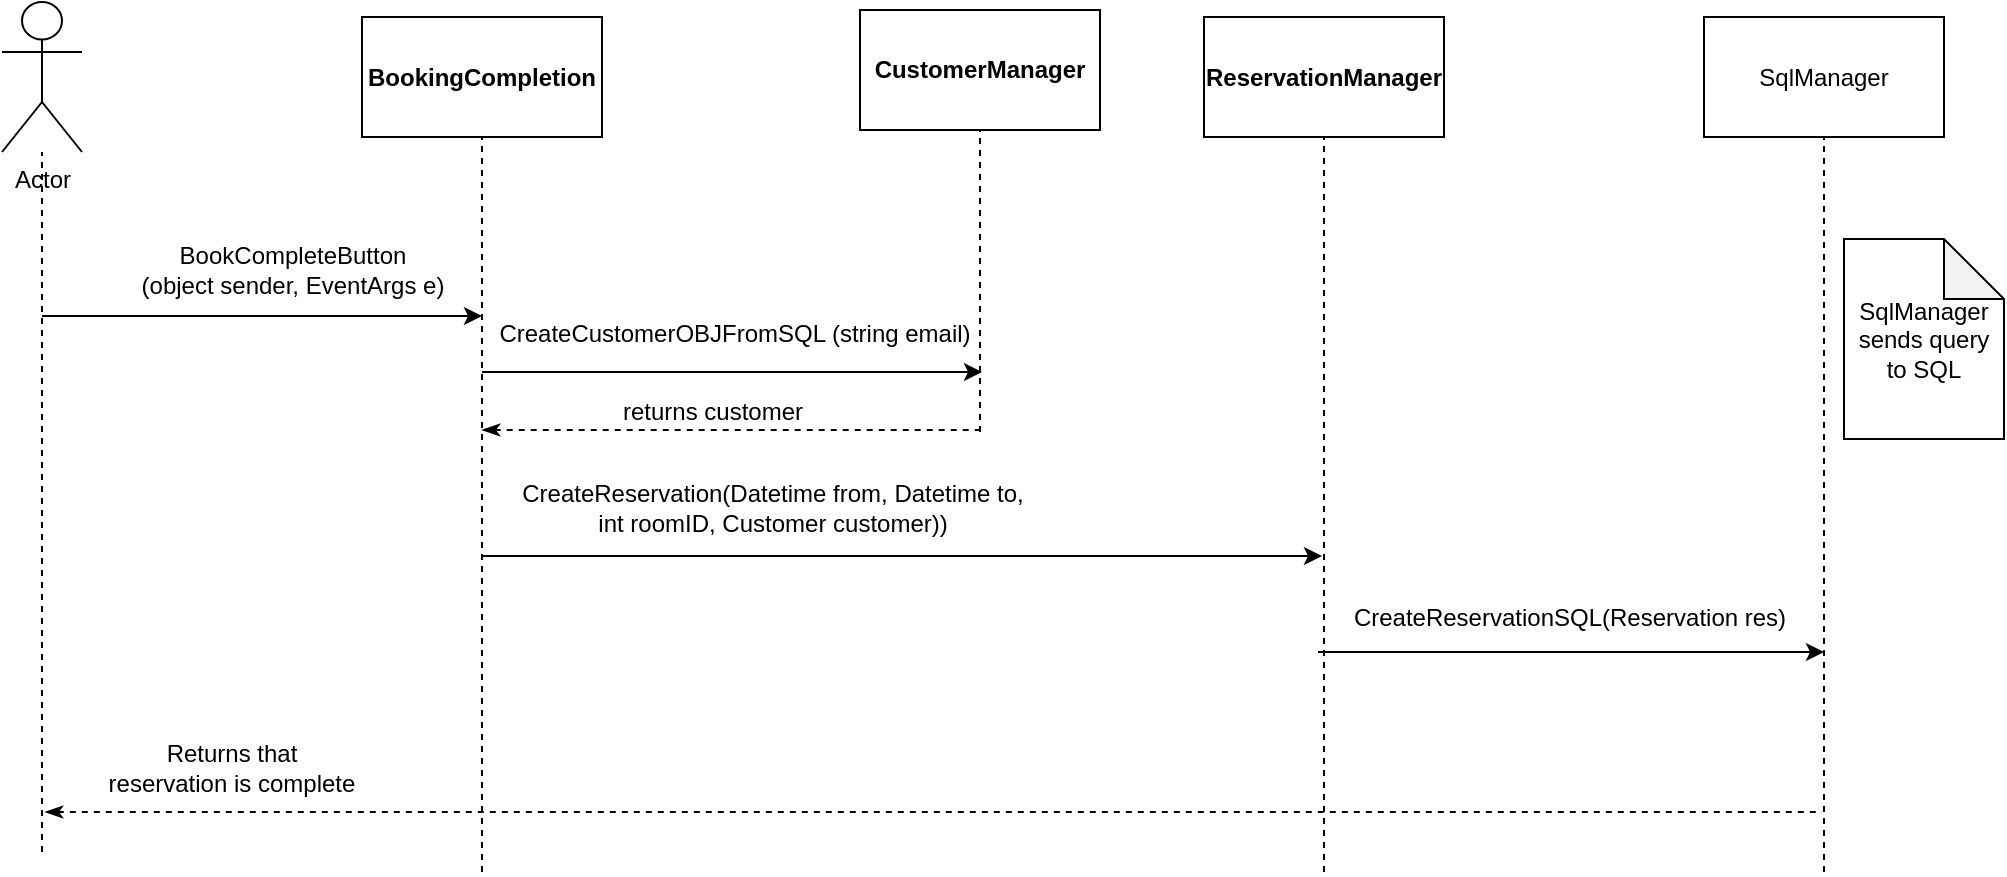 <mxfile version="13.2.6" type="device"><diagram id="EjHZoEyn1kLjfQ6FEl4l" name="Page-1"><mxGraphModel dx="1221" dy="682" grid="1" gridSize="10" guides="1" tooltips="1" connect="1" arrows="1" fold="1" page="1" pageScale="1" pageWidth="827" pageHeight="1169" math="0" shadow="0"><root><mxCell id="0"/><mxCell id="1" parent="0"/><mxCell id="reScMxgB9ACCPN_o_75j-1" value="Actor" style="shape=umlActor;verticalLabelPosition=bottom;labelBackgroundColor=#ffffff;verticalAlign=top;html=1;outlineConnect=0;" parent="1" vertex="1"><mxGeometry x="60" y="525" width="40" height="75" as="geometry"/></mxCell><mxCell id="reScMxgB9ACCPN_o_75j-3" value="" style="endArrow=none;dashed=1;html=1;" parent="1" target="reScMxgB9ACCPN_o_75j-1" edge="1"><mxGeometry width="50" height="50" relative="1" as="geometry"><mxPoint x="80" y="950" as="sourcePoint"/><mxPoint x="120" y="700" as="targetPoint"/></mxGeometry></mxCell><mxCell id="reScMxgB9ACCPN_o_75j-4" value="&lt;b&gt;BookingCompletion&lt;br&gt;&lt;/b&gt;" style="rounded=0;whiteSpace=wrap;html=1;" parent="1" vertex="1"><mxGeometry x="240" y="532.5" width="120" height="60" as="geometry"/></mxCell><mxCell id="reScMxgB9ACCPN_o_75j-5" value="&lt;b&gt;ReservationManager&lt;/b&gt;" style="rounded=0;whiteSpace=wrap;html=1;" parent="1" vertex="1"><mxGeometry x="661" y="532.5" width="120" height="60" as="geometry"/></mxCell><mxCell id="reScMxgB9ACCPN_o_75j-6" value="" style="endArrow=none;dashed=1;html=1;entryX=0.5;entryY=1;entryDx=0;entryDy=0;" parent="1" target="reScMxgB9ACCPN_o_75j-4" edge="1"><mxGeometry width="50" height="50" relative="1" as="geometry"><mxPoint x="300" y="960" as="sourcePoint"/><mxPoint x="340" y="710" as="targetPoint"/></mxGeometry></mxCell><mxCell id="reScMxgB9ACCPN_o_75j-7" value="" style="endArrow=none;dashed=1;html=1;entryX=0.5;entryY=1;entryDx=0;entryDy=0;" parent="1" target="reScMxgB9ACCPN_o_75j-5" edge="1"><mxGeometry width="50" height="50" relative="1" as="geometry"><mxPoint x="721" y="960" as="sourcePoint"/><mxPoint x="761" y="650" as="targetPoint"/></mxGeometry></mxCell><mxCell id="reScMxgB9ACCPN_o_75j-8" value="" style="endArrow=classic;html=1;" parent="1" edge="1"><mxGeometry width="50" height="50" relative="1" as="geometry"><mxPoint x="80" y="682" as="sourcePoint"/><mxPoint x="300" y="682" as="targetPoint"/></mxGeometry></mxCell><mxCell id="reScMxgB9ACCPN_o_75j-9" value="BookCompleteButton&lt;br&gt;(object sender, EventArgs e)" style="text;html=1;align=center;verticalAlign=middle;resizable=0;points=[];autosize=1;" parent="1" vertex="1"><mxGeometry x="120" y="643.5" width="170" height="30" as="geometry"/></mxCell><mxCell id="reScMxgB9ACCPN_o_75j-10" value="" style="endArrow=classic;html=1;" parent="1" edge="1"><mxGeometry width="50" height="50" relative="1" as="geometry"><mxPoint x="300" y="802" as="sourcePoint"/><mxPoint x="720" y="802" as="targetPoint"/></mxGeometry></mxCell><mxCell id="reScMxgB9ACCPN_o_75j-11" value="CreateReservation(Datetime from, Datetime to, &lt;br&gt;int roomID, Customer customer))" style="text;html=1;align=center;verticalAlign=middle;resizable=0;points=[];autosize=1;" parent="1" vertex="1"><mxGeometry x="310" y="763" width="270" height="30" as="geometry"/></mxCell><mxCell id="Dx39rJ2wSc2Hw9zbCP1X-1" value="SqlManager" style="rounded=0;whiteSpace=wrap;html=1;" parent="1" vertex="1"><mxGeometry x="911" y="532.5" width="120" height="60" as="geometry"/></mxCell><mxCell id="Dx39rJ2wSc2Hw9zbCP1X-2" value="" style="endArrow=none;dashed=1;html=1;entryX=0.5;entryY=1;entryDx=0;entryDy=0;" parent="1" target="Dx39rJ2wSc2Hw9zbCP1X-1" edge="1"><mxGeometry width="50" height="50" relative="1" as="geometry"><mxPoint x="971" y="960" as="sourcePoint"/><mxPoint x="971" y="710" as="targetPoint"/></mxGeometry></mxCell><mxCell id="Dx39rJ2wSc2Hw9zbCP1X-3" value="" style="endArrow=classic;html=1;" parent="1" edge="1"><mxGeometry width="50" height="50" relative="1" as="geometry"><mxPoint x="718" y="850" as="sourcePoint"/><mxPoint x="971" y="850" as="targetPoint"/></mxGeometry></mxCell><mxCell id="Dx39rJ2wSc2Hw9zbCP1X-4" value="CreateReservationSQL(Reservation res)" style="text;html=1;strokeColor=none;fillColor=none;align=center;verticalAlign=middle;whiteSpace=wrap;rounded=0;" parent="1" vertex="1"><mxGeometry x="724" y="823" width="240" height="20" as="geometry"/></mxCell><mxCell id="Dx39rJ2wSc2Hw9zbCP1X-7" value="Returns that reservation is complete" style="text;html=1;strokeColor=none;fillColor=none;align=center;verticalAlign=middle;whiteSpace=wrap;rounded=0;" parent="1" vertex="1"><mxGeometry x="110" y="898" width="130" height="20" as="geometry"/></mxCell><mxCell id="Dx39rJ2wSc2Hw9zbCP1X-11" value="SqlManager sends query to SQL" style="shape=note;whiteSpace=wrap;html=1;backgroundOutline=1;darkOpacity=0.05;" parent="1" vertex="1"><mxGeometry x="981" y="643.5" width="80" height="100" as="geometry"/></mxCell><mxCell id="wsS3ZYRYcUyKAbEOr6M_-1" value="&lt;b&gt;CustomerManager&lt;/b&gt;" style="rounded=0;whiteSpace=wrap;html=1;" vertex="1" parent="1"><mxGeometry x="489" y="529" width="120" height="60" as="geometry"/></mxCell><mxCell id="wsS3ZYRYcUyKAbEOr6M_-2" value="" style="endArrow=none;dashed=1;html=1;entryX=0.5;entryY=1;entryDx=0;entryDy=0;" edge="1" parent="1" target="wsS3ZYRYcUyKAbEOr6M_-1"><mxGeometry width="50" height="50" relative="1" as="geometry"><mxPoint x="549" y="740" as="sourcePoint"/><mxPoint x="529" y="620" as="targetPoint"/></mxGeometry></mxCell><mxCell id="wsS3ZYRYcUyKAbEOr6M_-3" value="" style="endArrow=classic;html=1;" edge="1" parent="1"><mxGeometry width="50" height="50" relative="1" as="geometry"><mxPoint x="300" y="710" as="sourcePoint"/><mxPoint x="550" y="710" as="targetPoint"/></mxGeometry></mxCell><mxCell id="wsS3ZYRYcUyKAbEOr6M_-5" value="CreateCustomerOBJFromSQL (string email)" style="text;html=1;align=center;verticalAlign=middle;resizable=0;points=[];autosize=1;" vertex="1" parent="1"><mxGeometry x="301" y="680.5" width="250" height="20" as="geometry"/></mxCell><mxCell id="wsS3ZYRYcUyKAbEOr6M_-6" value="" style="endArrow=none;dashed=1;html=1;startArrow=classicThin;startFill=1;" edge="1" parent="1"><mxGeometry width="50" height="50" relative="1" as="geometry"><mxPoint x="300" y="739" as="sourcePoint"/><mxPoint x="550" y="739" as="targetPoint"/></mxGeometry></mxCell><mxCell id="wsS3ZYRYcUyKAbEOr6M_-7" value="returns customer" style="text;html=1;align=center;verticalAlign=middle;resizable=0;points=[];autosize=1;" vertex="1" parent="1"><mxGeometry x="360" y="720" width="110" height="20" as="geometry"/></mxCell><mxCell id="wsS3ZYRYcUyKAbEOr6M_-8" value="" style="endArrow=none;dashed=1;html=1;startArrow=classicThin;startFill=1;" edge="1" parent="1"><mxGeometry width="50" height="50" relative="1" as="geometry"><mxPoint x="81.529" y="930" as="sourcePoint"/><mxPoint x="970" y="930" as="targetPoint"/></mxGeometry></mxCell></root></mxGraphModel></diagram></mxfile>